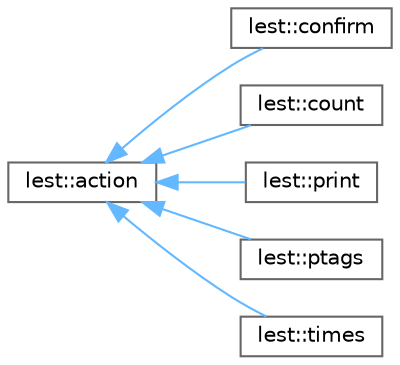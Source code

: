 digraph "Graphical Class Hierarchy"
{
 // LATEX_PDF_SIZE
  bgcolor="transparent";
  edge [fontname=Helvetica,fontsize=10,labelfontname=Helvetica,labelfontsize=10];
  node [fontname=Helvetica,fontsize=10,shape=box,height=0.2,width=0.4];
  rankdir="LR";
  Node0 [id="Node000000",label="lest::action",height=0.2,width=0.4,color="grey40", fillcolor="white", style="filled",URL="$structlest_1_1action.html",tooltip=" "];
  Node0 -> Node1 [id="edge286_Node000000_Node000001",dir="back",color="steelblue1",style="solid",tooltip=" "];
  Node1 [id="Node000001",label="lest::confirm",height=0.2,width=0.4,color="grey40", fillcolor="white", style="filled",URL="$structlest_1_1confirm.html",tooltip=" "];
  Node0 -> Node2 [id="edge287_Node000000_Node000002",dir="back",color="steelblue1",style="solid",tooltip=" "];
  Node2 [id="Node000002",label="lest::count",height=0.2,width=0.4,color="grey40", fillcolor="white", style="filled",URL="$structlest_1_1count.html",tooltip=" "];
  Node0 -> Node3 [id="edge288_Node000000_Node000003",dir="back",color="steelblue1",style="solid",tooltip=" "];
  Node3 [id="Node000003",label="lest::print",height=0.2,width=0.4,color="grey40", fillcolor="white", style="filled",URL="$structlest_1_1print.html",tooltip=" "];
  Node0 -> Node4 [id="edge289_Node000000_Node000004",dir="back",color="steelblue1",style="solid",tooltip=" "];
  Node4 [id="Node000004",label="lest::ptags",height=0.2,width=0.4,color="grey40", fillcolor="white", style="filled",URL="$structlest_1_1ptags.html",tooltip=" "];
  Node0 -> Node5 [id="edge290_Node000000_Node000005",dir="back",color="steelblue1",style="solid",tooltip=" "];
  Node5 [id="Node000005",label="lest::times",height=0.2,width=0.4,color="grey40", fillcolor="white", style="filled",URL="$structlest_1_1times.html",tooltip=" "];
}
